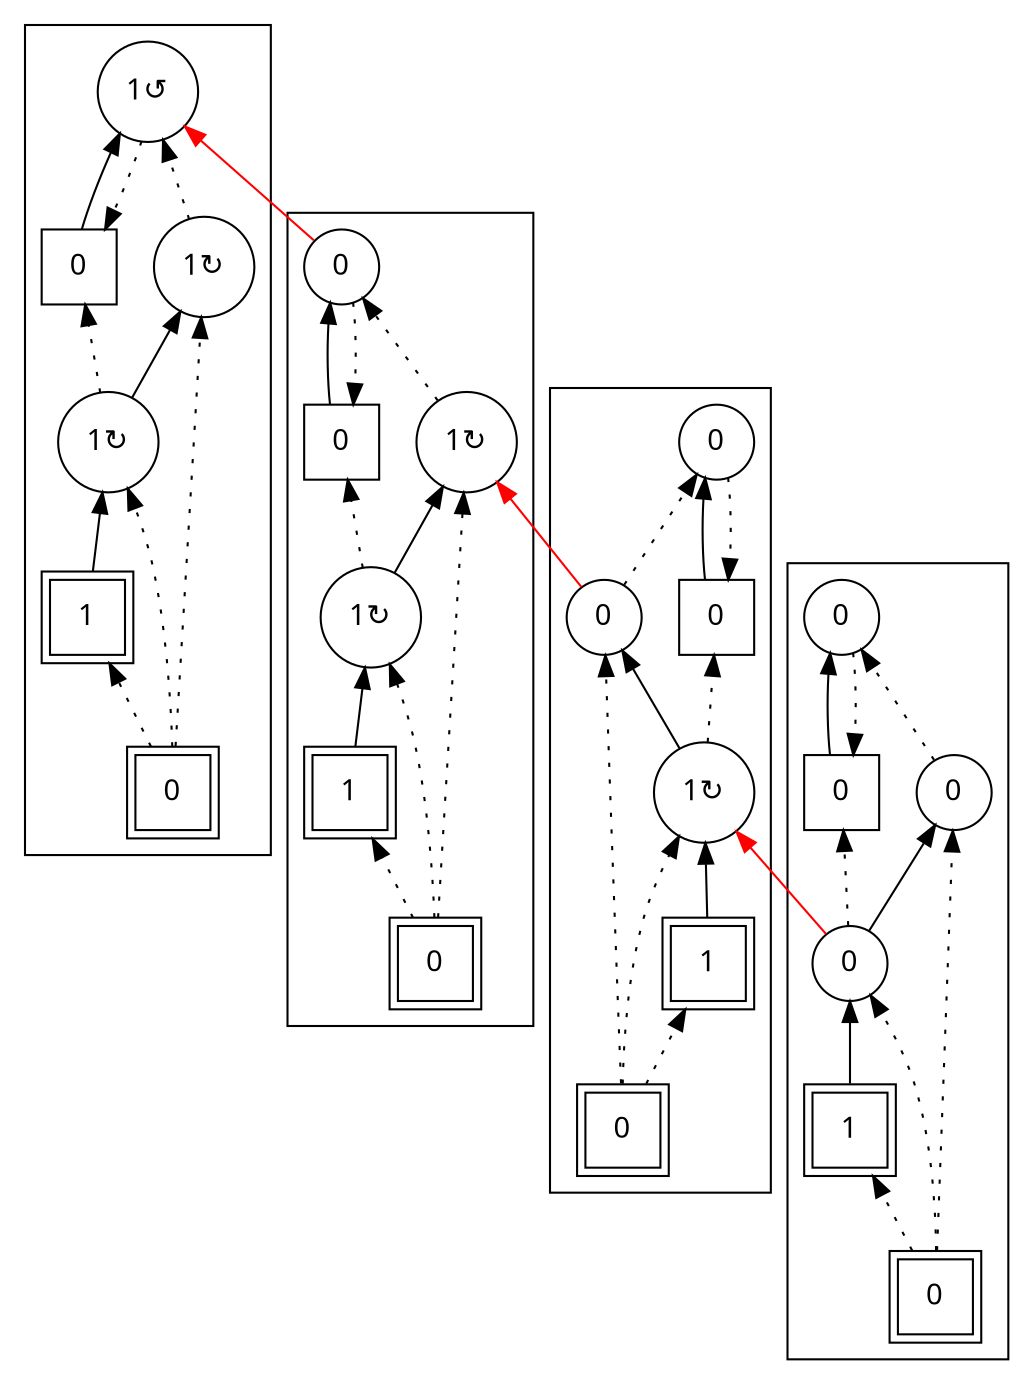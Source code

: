digraph G {
rankdir = BT;
subgraph cluster_Player1X1XGround0X1XSausage00X1XIsland0X1XSausage20X1XSausage10X1X {
Node [ fontname="Apple Symbols"];
Player1X1XGround0X1XSausage00X1XIsland0X1XSausage20X1XSausage10X1X_Player[ label ="1"  shape=square peripheries=2 ];
Player1X1XGround0X1XSausage00X1XIsland0X1XSausage20X1XSausage10X1X_Ground[ label ="0"  shape=square peripheries=2 ];
Player1X1XGround0X1XSausage00X1XIsland0X1XSausage20X1XSausage10X1X_Sausage0[ label ="0"  shape=circle ];
Player1X1XGround0X1XSausage00X1XIsland0X1XSausage20X1XSausage10X1X_Island[ label ="0"  shape=square ];
Player1X1XGround0X1XSausage00X1XIsland0X1XSausage20X1XSausage10X1X_Sausage2[ label ="0"  shape=circle ];
Player1X1XGround0X1XSausage00X1XIsland0X1XSausage20X1XSausage10X1X_Sausage1[ label ="0"  shape=circle ];
	"Player1X1XGround0X1XSausage00X1XIsland0X1XSausage20X1XSausage10X1X_Ground" -> "Player1X1XGround0X1XSausage00X1XIsland0X1XSausage20X1XSausage10X1X_Player" [style=dotted];
	"Player1X1XGround0X1XSausage00X1XIsland0X1XSausage20X1XSausage10X1X_Player" -> "Player1X1XGround0X1XSausage00X1XIsland0X1XSausage20X1XSausage10X1X_Sausage0";
	"Player1X1XGround0X1XSausage00X1XIsland0X1XSausage20X1XSausage10X1X_Ground" -> "Player1X1XGround0X1XSausage00X1XIsland0X1XSausage20X1XSausage10X1X_Sausage0" [style=dotted];
	"Player1X1XGround0X1XSausage00X1XIsland0X1XSausage20X1XSausage10X1X_Sausage0" -> "Player1X1XGround0X1XSausage00X1XIsland0X1XSausage20X1XSausage10X1X_Island" [style=dotted];
	"Player1X1XGround0X1XSausage00X1XIsland0X1XSausage20X1XSausage10X1X_Sausage0" -> "Player1X1XGround0X1XSausage00X1XIsland0X1XSausage20X1XSausage10X1X_Sausage2";
	"Player1X1XGround0X1XSausage00X1XIsland0X1XSausage20X1XSausage10X1X_Sausage1" -> "Player1X1XGround0X1XSausage00X1XIsland0X1XSausage20X1XSausage10X1X_Island" [style=dotted];
	"Player1X1XGround0X1XSausage00X1XIsland0X1XSausage20X1XSausage10X1X_Island" -> "Player1X1XGround0X1XSausage00X1XIsland0X1XSausage20X1XSausage10X1X_Sausage1";
	"Player1X1XGround0X1XSausage00X1XIsland0X1XSausage20X1XSausage10X1X_Ground" -> "Player1X1XGround0X1XSausage00X1XIsland0X1XSausage20X1XSausage10X1X_Sausage2" [style=dotted];
	"Player1X1XGround0X1XSausage00X1XIsland0X1XSausage20X1XSausage10X1X_Sausage2" -> "Player1X1XGround0X1XSausage00X1XIsland0X1XSausage20X1XSausage10X1X_Sausage1" [style=dotted];
}
subgraph cluster_Player1X1XGround0X1XSausage01X2XIsland0X1XSausage20X1XSausage10X1X {
Node [ fontname="Apple Symbols"];
Player1X1XGround0X1XSausage01X2XIsland0X1XSausage20X1XSausage10X1X_Player[ label ="1"  shape=square peripheries=2 ];
Player1X1XGround0X1XSausage01X2XIsland0X1XSausage20X1XSausage10X1X_Ground[ label ="0"  shape=square peripheries=2 ];
Player1X1XGround0X1XSausage01X2XIsland0X1XSausage20X1XSausage10X1X_Sausage0[ label ="1&#8635;"  shape=circle ];
Player1X1XGround0X1XSausage01X2XIsland0X1XSausage20X1XSausage10X1X_Island[ label ="0"  shape=square ];
Player1X1XGround0X1XSausage01X2XIsland0X1XSausage20X1XSausage10X1X_Sausage2[ label ="0"  shape=circle ];
Player1X1XGround0X1XSausage01X2XIsland0X1XSausage20X1XSausage10X1X_Sausage1[ label ="0"  shape=circle ];
	"Player1X1XGround0X1XSausage01X2XIsland0X1XSausage20X1XSausage10X1X_Ground" -> "Player1X1XGround0X1XSausage01X2XIsland0X1XSausage20X1XSausage10X1X_Player" [style=dotted];
	"Player1X1XGround0X1XSausage01X2XIsland0X1XSausage20X1XSausage10X1X_Player" -> "Player1X1XGround0X1XSausage01X2XIsland0X1XSausage20X1XSausage10X1X_Sausage0";
	"Player1X1XGround0X1XSausage01X2XIsland0X1XSausage20X1XSausage10X1X_Ground" -> "Player1X1XGround0X1XSausage01X2XIsland0X1XSausage20X1XSausage10X1X_Sausage0" [style=dotted];
	"Player1X1XGround0X1XSausage01X2XIsland0X1XSausage20X1XSausage10X1X_Sausage0" -> "Player1X1XGround0X1XSausage01X2XIsland0X1XSausage20X1XSausage10X1X_Island" [style=dotted];
	"Player1X1XGround0X1XSausage01X2XIsland0X1XSausage20X1XSausage10X1X_Sausage0" -> "Player1X1XGround0X1XSausage01X2XIsland0X1XSausage20X1XSausage10X1X_Sausage2";
	"Player1X1XGround0X1XSausage01X2XIsland0X1XSausage20X1XSausage10X1X_Sausage1" -> "Player1X1XGround0X1XSausage01X2XIsland0X1XSausage20X1XSausage10X1X_Island" [style=dotted];
	"Player1X1XGround0X1XSausage01X2XIsland0X1XSausage20X1XSausage10X1X_Island" -> "Player1X1XGround0X1XSausage01X2XIsland0X1XSausage20X1XSausage10X1X_Sausage1";
	"Player1X1XGround0X1XSausage01X2XIsland0X1XSausage20X1XSausage10X1X_Ground" -> "Player1X1XGround0X1XSausage01X2XIsland0X1XSausage20X1XSausage10X1X_Sausage2" [style=dotted];
	"Player1X1XGround0X1XSausage01X2XIsland0X1XSausage20X1XSausage10X1X_Sausage2" -> "Player1X1XGround0X1XSausage01X2XIsland0X1XSausage20X1XSausage10X1X_Sausage1" [style=dotted];
}
subgraph cluster_Player1X1XGround0X1XSausage01X2XIsland0X1XSausage21X2XSausage10X1X {
Node [ fontname="Apple Symbols"];
Player1X1XGround0X1XSausage01X2XIsland0X1XSausage21X2XSausage10X1X_Player[ label ="1"  shape=square peripheries=2 ];
Player1X1XGround0X1XSausage01X2XIsland0X1XSausage21X2XSausage10X1X_Ground[ label ="0"  shape=square peripheries=2 ];
Player1X1XGround0X1XSausage01X2XIsland0X1XSausage21X2XSausage10X1X_Sausage0[ label ="1&#8635;"  shape=circle ];
Player1X1XGround0X1XSausage01X2XIsland0X1XSausage21X2XSausage10X1X_Island[ label ="0"  shape=square ];
Player1X1XGround0X1XSausage01X2XIsland0X1XSausage21X2XSausage10X1X_Sausage2[ label ="1&#8635;"  shape=circle ];
Player1X1XGround0X1XSausage01X2XIsland0X1XSausage21X2XSausage10X1X_Sausage1[ label ="0"  shape=circle ];
	"Player1X1XGround0X1XSausage01X2XIsland0X1XSausage21X2XSausage10X1X_Ground" -> "Player1X1XGround0X1XSausage01X2XIsland0X1XSausage21X2XSausage10X1X_Player" [style=dotted];
	"Player1X1XGround0X1XSausage01X2XIsland0X1XSausage21X2XSausage10X1X_Player" -> "Player1X1XGround0X1XSausage01X2XIsland0X1XSausage21X2XSausage10X1X_Sausage0";
	"Player1X1XGround0X1XSausage01X2XIsland0X1XSausage21X2XSausage10X1X_Ground" -> "Player1X1XGround0X1XSausage01X2XIsland0X1XSausage21X2XSausage10X1X_Sausage0" [style=dotted];
	"Player1X1XGround0X1XSausage01X2XIsland0X1XSausage21X2XSausage10X1X_Sausage0" -> "Player1X1XGround0X1XSausage01X2XIsland0X1XSausage21X2XSausage10X1X_Island" [style=dotted];
	"Player1X1XGround0X1XSausage01X2XIsland0X1XSausage21X2XSausage10X1X_Sausage0" -> "Player1X1XGround0X1XSausage01X2XIsland0X1XSausage21X2XSausage10X1X_Sausage2";
	"Player1X1XGround0X1XSausage01X2XIsland0X1XSausage21X2XSausage10X1X_Sausage1" -> "Player1X1XGround0X1XSausage01X2XIsland0X1XSausage21X2XSausage10X1X_Island" [style=dotted];
	"Player1X1XGround0X1XSausage01X2XIsland0X1XSausage21X2XSausage10X1X_Island" -> "Player1X1XGround0X1XSausage01X2XIsland0X1XSausage21X2XSausage10X1X_Sausage1";
	"Player1X1XGround0X1XSausage01X2XIsland0X1XSausage21X2XSausage10X1X_Ground" -> "Player1X1XGround0X1XSausage01X2XIsland0X1XSausage21X2XSausage10X1X_Sausage2" [style=dotted];
	"Player1X1XGround0X1XSausage01X2XIsland0X1XSausage21X2XSausage10X1X_Sausage2" -> "Player1X1XGround0X1XSausage01X2XIsland0X1XSausage21X2XSausage10X1X_Sausage1" [style=dotted];
}
subgraph cluster_Player1X1XGround0X1XSausage01X2XIsland0X1XSausage21X2XSausage11X0X {
Node [ fontname="Apple Symbols"];
Player1X1XGround0X1XSausage01X2XIsland0X1XSausage21X2XSausage11X0X_Player[ label ="1"  shape=square peripheries=2 ];
Player1X1XGround0X1XSausage01X2XIsland0X1XSausage21X2XSausage11X0X_Ground[ label ="0"  shape=square peripheries=2 ];
Player1X1XGround0X1XSausage01X2XIsland0X1XSausage21X2XSausage11X0X_Sausage0[ label ="1&#8635;"  shape=circle ];
Player1X1XGround0X1XSausage01X2XIsland0X1XSausage21X2XSausage11X0X_Island[ label ="0"  shape=square ];
Player1X1XGround0X1XSausage01X2XIsland0X1XSausage21X2XSausage11X0X_Sausage2[ label ="1&#8635;"  shape=circle ];
Player1X1XGround0X1XSausage01X2XIsland0X1XSausage21X2XSausage11X0X_Sausage1[ label ="1&#8634;"  shape=circle ];
	"Player1X1XGround0X1XSausage01X2XIsland0X1XSausage21X2XSausage11X0X_Ground" -> "Player1X1XGround0X1XSausage01X2XIsland0X1XSausage21X2XSausage11X0X_Player" [style=dotted];
	"Player1X1XGround0X1XSausage01X2XIsland0X1XSausage21X2XSausage11X0X_Player" -> "Player1X1XGround0X1XSausage01X2XIsland0X1XSausage21X2XSausage11X0X_Sausage0";
	"Player1X1XGround0X1XSausage01X2XIsland0X1XSausage21X2XSausage11X0X_Ground" -> "Player1X1XGround0X1XSausage01X2XIsland0X1XSausage21X2XSausage11X0X_Sausage0" [style=dotted];
	"Player1X1XGround0X1XSausage01X2XIsland0X1XSausage21X2XSausage11X0X_Sausage0" -> "Player1X1XGround0X1XSausage01X2XIsland0X1XSausage21X2XSausage11X0X_Island" [style=dotted];
	"Player1X1XGround0X1XSausage01X2XIsland0X1XSausage21X2XSausage11X0X_Sausage0" -> "Player1X1XGround0X1XSausage01X2XIsland0X1XSausage21X2XSausage11X0X_Sausage2";
	"Player1X1XGround0X1XSausage01X2XIsland0X1XSausage21X2XSausage11X0X_Sausage1" -> "Player1X1XGround0X1XSausage01X2XIsland0X1XSausage21X2XSausage11X0X_Island" [style=dotted];
	"Player1X1XGround0X1XSausage01X2XIsland0X1XSausage21X2XSausage11X0X_Island" -> "Player1X1XGround0X1XSausage01X2XIsland0X1XSausage21X2XSausage11X0X_Sausage1";
	"Player1X1XGround0X1XSausage01X2XIsland0X1XSausage21X2XSausage11X0X_Ground" -> "Player1X1XGround0X1XSausage01X2XIsland0X1XSausage21X2XSausage11X0X_Sausage2" [style=dotted];
	"Player1X1XGround0X1XSausage01X2XIsland0X1XSausage21X2XSausage11X0X_Sausage2" -> "Player1X1XGround0X1XSausage01X2XIsland0X1XSausage21X2XSausage11X0X_Sausage1" [style=dotted];
}
	"Player1X1XGround0X1XSausage00X1XIsland0X1XSausage20X1XSausage10X1X_Sausage0" -> "Player1X1XGround0X1XSausage01X2XIsland0X1XSausage20X1XSausage10X1X_Sausage0" [ ltail = Player1X1XGround0X1XSausage00X1XIsland0X1XSausage20X1XSausage10X1X_Sausage0 rtail = Player1X1XGround0X1XSausage01X2XIsland0X1XSausage20X1XSausage10X1X_Sausage0 color=red ];
	"Player1X1XGround0X1XSausage01X2XIsland0X1XSausage20X1XSausage10X1X_Sausage2" -> "Player1X1XGround0X1XSausage01X2XIsland0X1XSausage21X2XSausage10X1X_Sausage2" [ ltail = Player1X1XGround0X1XSausage01X2XIsland0X1XSausage20X1XSausage10X1X_Sausage2 rtail = Player1X1XGround0X1XSausage01X2XIsland0X1XSausage21X2XSausage10X1X_Sausage2 color=red ];
	"Player1X1XGround0X1XSausage01X2XIsland0X1XSausage21X2XSausage10X1X_Sausage1" -> "Player1X1XGround0X1XSausage01X2XIsland0X1XSausage21X2XSausage11X0X_Sausage1" [ ltail = Player1X1XGround0X1XSausage01X2XIsland0X1XSausage21X2XSausage10X1X_Sausage1 rtail = Player1X1XGround0X1XSausage01X2XIsland0X1XSausage21X2XSausage11X0X_Sausage1 color=red ];
}
